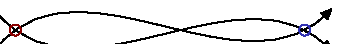 \documentclass{standalone}
\usepackage{luamplib}
\begin{document}
\mplibtextextlabel{enable}
\begin{mplibcode}
beginfig(1);
path A, B;
A = (origin {dir 42} .. 120 right {dir 42}) rotated 6;
B = A reflectedabout (left, right) shifted 10 up;
drawarrow A; label.llft("$A$", point 0 of A);
drawarrow B; label.ulft("$B$", point 0 of B);
draw fullcircle scaled 4
    shifted (A intersectionpoint B)
    withcolor .54 red;
draw fullcircle scaled 4
    shifted (reverse A intersectionpoint B)
    withcolor (.2, .2, .7);
endfig;
\end{mplibcode}
\end{document}

